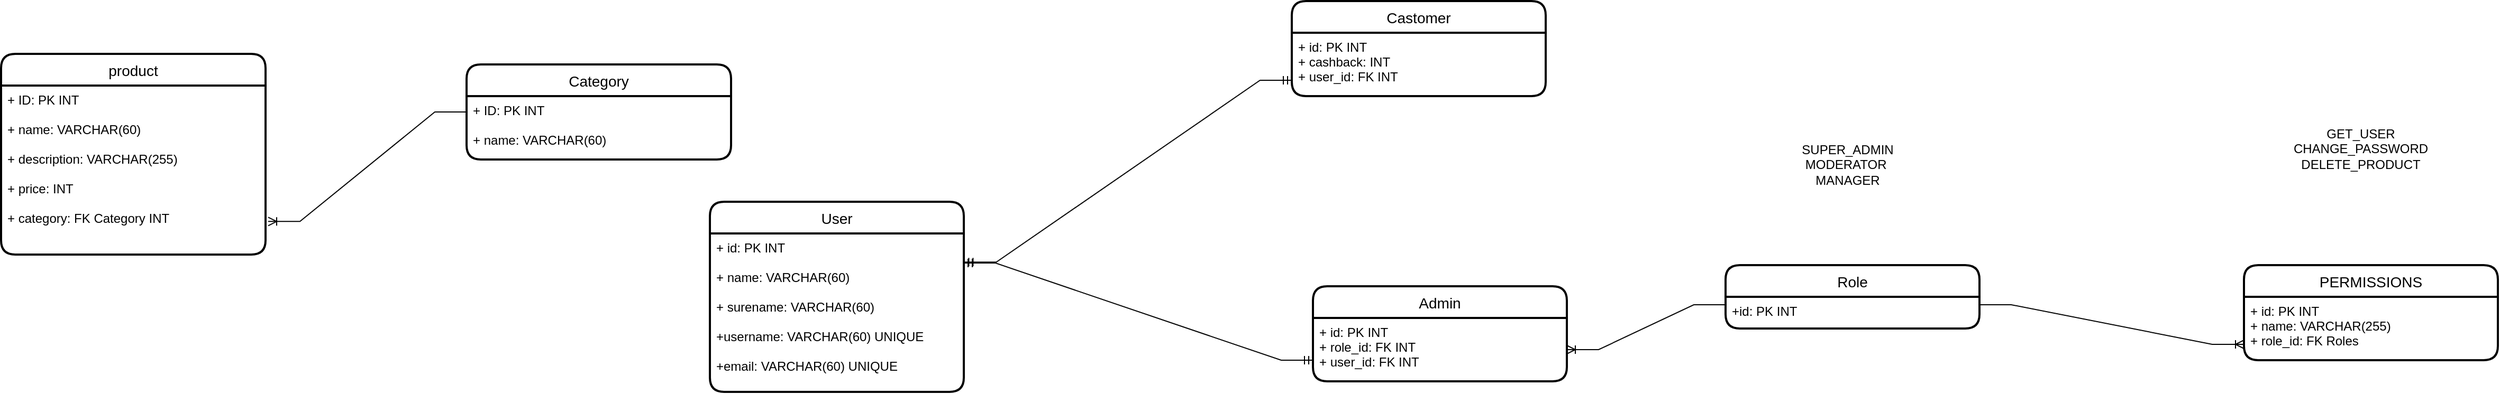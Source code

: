 <mxfile version="20.8.20" type="github"><diagram id="R2lEEEUBdFMjLlhIrx00" name="Page-1"><mxGraphModel dx="2333" dy="1273" grid="1" gridSize="10" guides="1" tooltips="1" connect="1" arrows="1" fold="1" page="1" pageScale="1" pageWidth="3300" pageHeight="4681" math="0" shadow="0" extFonts="Permanent Marker^https://fonts.googleapis.com/css?family=Permanent+Marker"><root><mxCell id="0"/><mxCell id="1" parent="0"/><mxCell id="-waM-E4X2BjBsczaNnvx-1" value="product" style="swimlane;childLayout=stackLayout;horizontal=1;startSize=30;horizontalStack=0;rounded=1;fontSize=14;fontStyle=0;strokeWidth=2;resizeParent=0;resizeLast=1;shadow=0;dashed=0;align=center;" vertex="1" parent="1"><mxGeometry x="60" y="160" width="250" height="190" as="geometry"/></mxCell><mxCell id="-waM-E4X2BjBsczaNnvx-2" value="+ ID: PK INT&#10; &#10;+ name: VARCHAR(60) &#10;&#10;+ description: VARCHAR(255)&#10;&#10;+ price: INT&#10;&#10;+ category: FK Category INT&#10;&#10;" style="align=left;strokeColor=none;fillColor=none;spacingLeft=4;fontSize=12;verticalAlign=top;resizable=0;rotatable=0;part=1;" vertex="1" parent="-waM-E4X2BjBsczaNnvx-1"><mxGeometry y="30" width="250" height="160" as="geometry"/></mxCell><mxCell id="-waM-E4X2BjBsczaNnvx-3" value="Category" style="swimlane;childLayout=stackLayout;horizontal=1;startSize=30;horizontalStack=0;rounded=1;fontSize=14;fontStyle=0;strokeWidth=2;resizeParent=0;resizeLast=1;shadow=0;dashed=0;align=center;" vertex="1" parent="1"><mxGeometry x="500" y="170" width="250" height="90" as="geometry"/></mxCell><mxCell id="-waM-E4X2BjBsczaNnvx-4" value="+ ID: PK INT&#10; &#10;+ name: VARCHAR(60) &#10;&#10;" style="align=left;strokeColor=none;fillColor=none;spacingLeft=4;fontSize=12;verticalAlign=top;resizable=0;rotatable=0;part=1;" vertex="1" parent="-waM-E4X2BjBsczaNnvx-3"><mxGeometry y="30" width="250" height="60" as="geometry"/></mxCell><mxCell id="-waM-E4X2BjBsczaNnvx-7" value="" style="edgeStyle=entityRelationEdgeStyle;fontSize=12;html=1;endArrow=ERoneToMany;rounded=0;exitX=0;exitY=0.25;exitDx=0;exitDy=0;entryX=1.01;entryY=0.804;entryDx=0;entryDy=0;entryPerimeter=0;" edge="1" parent="1" source="-waM-E4X2BjBsczaNnvx-4" target="-waM-E4X2BjBsczaNnvx-2"><mxGeometry width="100" height="100" relative="1" as="geometry"><mxPoint x="380" y="400" as="sourcePoint"/><mxPoint x="380" y="321" as="targetPoint"/></mxGeometry></mxCell><mxCell id="-waM-E4X2BjBsczaNnvx-8" value="User" style="swimlane;childLayout=stackLayout;horizontal=1;startSize=30;horizontalStack=0;rounded=1;fontSize=14;fontStyle=0;strokeWidth=2;resizeParent=0;resizeLast=1;shadow=0;dashed=0;align=center;" vertex="1" parent="1"><mxGeometry x="730" y="300" width="240" height="180" as="geometry"/></mxCell><mxCell id="-waM-E4X2BjBsczaNnvx-9" value="+ id: PK INT &#10;&#10;+ name: VARCHAR(60)&#10;&#10;+ surename: VARCHAR(60)&#10;&#10;+username: VARCHAR(60) UNIQUE&#10;&#10;+email: VARCHAR(60) UNIQUE" style="align=left;strokeColor=none;fillColor=none;spacingLeft=4;fontSize=12;verticalAlign=top;resizable=0;rotatable=0;part=1;" vertex="1" parent="-waM-E4X2BjBsczaNnvx-8"><mxGeometry y="30" width="240" height="150" as="geometry"/></mxCell><mxCell id="-waM-E4X2BjBsczaNnvx-10" value="Castomer" style="swimlane;childLayout=stackLayout;horizontal=1;startSize=30;horizontalStack=0;rounded=1;fontSize=14;fontStyle=0;strokeWidth=2;resizeParent=0;resizeLast=1;shadow=0;dashed=0;align=center;" vertex="1" parent="1"><mxGeometry x="1280" y="110" width="240" height="90" as="geometry"/></mxCell><mxCell id="-waM-E4X2BjBsczaNnvx-11" value="+ id: PK INT&#10;+ cashback: INT&#10;+ user_id: FK INT  " style="align=left;strokeColor=none;fillColor=none;spacingLeft=4;fontSize=12;verticalAlign=top;resizable=0;rotatable=0;part=1;" vertex="1" parent="-waM-E4X2BjBsczaNnvx-10"><mxGeometry y="30" width="240" height="60" as="geometry"/></mxCell><mxCell id="-waM-E4X2BjBsczaNnvx-14" value="" style="edgeStyle=entityRelationEdgeStyle;fontSize=12;html=1;endArrow=ERmandOne;startArrow=ERmandOne;rounded=0;exitX=1.003;exitY=0.181;exitDx=0;exitDy=0;exitPerimeter=0;entryX=0;entryY=0.75;entryDx=0;entryDy=0;" edge="1" parent="1" source="-waM-E4X2BjBsczaNnvx-9" target="-waM-E4X2BjBsczaNnvx-11"><mxGeometry width="100" height="100" relative="1" as="geometry"><mxPoint x="1020" y="410" as="sourcePoint"/><mxPoint x="1120" y="310" as="targetPoint"/></mxGeometry></mxCell><mxCell id="-waM-E4X2BjBsczaNnvx-17" value="Admin" style="swimlane;childLayout=stackLayout;horizontal=1;startSize=30;horizontalStack=0;rounded=1;fontSize=14;fontStyle=0;strokeWidth=2;resizeParent=0;resizeLast=1;shadow=0;dashed=0;align=center;" vertex="1" parent="1"><mxGeometry x="1300" y="380" width="240" height="90" as="geometry"/></mxCell><mxCell id="-waM-E4X2BjBsczaNnvx-18" value="+ id: PK INT&#10;+ role_id: FK INT&#10;+ user_id: FK INT  " style="align=left;strokeColor=none;fillColor=none;spacingLeft=4;fontSize=12;verticalAlign=top;resizable=0;rotatable=0;part=1;" vertex="1" parent="-waM-E4X2BjBsczaNnvx-17"><mxGeometry y="30" width="240" height="60" as="geometry"/></mxCell><mxCell id="-waM-E4X2BjBsczaNnvx-19" value="" style="edgeStyle=entityRelationEdgeStyle;fontSize=12;html=1;endArrow=ERmandOne;startArrow=ERmandOne;rounded=0;exitX=1;exitY=0.187;exitDx=0;exitDy=0;exitPerimeter=0;entryX=0;entryY=0.667;entryDx=0;entryDy=0;entryPerimeter=0;" edge="1" parent="1" source="-waM-E4X2BjBsczaNnvx-9" target="-waM-E4X2BjBsczaNnvx-18"><mxGeometry width="100" height="100" relative="1" as="geometry"><mxPoint x="980" y="360" as="sourcePoint"/><mxPoint x="1290" y="450" as="targetPoint"/></mxGeometry></mxCell><mxCell id="-waM-E4X2BjBsczaNnvx-20" value="Role" style="swimlane;childLayout=stackLayout;horizontal=1;startSize=30;horizontalStack=0;rounded=1;fontSize=14;fontStyle=0;strokeWidth=2;resizeParent=0;resizeLast=1;shadow=0;dashed=0;align=center;" vertex="1" parent="1"><mxGeometry x="1690" y="360" width="240" height="60" as="geometry"/></mxCell><mxCell id="-waM-E4X2BjBsczaNnvx-21" value="+id: PK INT " style="align=left;strokeColor=none;fillColor=none;spacingLeft=4;fontSize=12;verticalAlign=top;resizable=0;rotatable=0;part=1;" vertex="1" parent="-waM-E4X2BjBsczaNnvx-20"><mxGeometry y="30" width="240" height="30" as="geometry"/></mxCell><mxCell id="-waM-E4X2BjBsczaNnvx-22" value="SUPER_ADMIN&lt;br&gt;MODERATOR&amp;nbsp;&lt;br&gt;MANAGER" style="text;html=1;align=center;verticalAlign=middle;resizable=0;points=[];autosize=1;strokeColor=none;fillColor=none;" vertex="1" parent="1"><mxGeometry x="1750" y="235" width="110" height="60" as="geometry"/></mxCell><mxCell id="-waM-E4X2BjBsczaNnvx-24" value="" style="edgeStyle=entityRelationEdgeStyle;fontSize=12;html=1;endArrow=ERoneToMany;rounded=0;entryX=1;entryY=0.5;entryDx=0;entryDy=0;exitX=0;exitY=0.25;exitDx=0;exitDy=0;" edge="1" parent="1" source="-waM-E4X2BjBsczaNnvx-21" target="-waM-E4X2BjBsczaNnvx-18"><mxGeometry width="100" height="100" relative="1" as="geometry"><mxPoint x="1600" y="340" as="sourcePoint"/><mxPoint x="1700" y="240" as="targetPoint"/></mxGeometry></mxCell><mxCell id="-waM-E4X2BjBsczaNnvx-25" value="PERMISSIONS" style="swimlane;childLayout=stackLayout;horizontal=1;startSize=30;horizontalStack=0;rounded=1;fontSize=14;fontStyle=0;strokeWidth=2;resizeParent=0;resizeLast=1;shadow=0;dashed=0;align=center;" vertex="1" parent="1"><mxGeometry x="2180" y="360" width="240" height="90" as="geometry"/></mxCell><mxCell id="-waM-E4X2BjBsczaNnvx-26" value="+ id: PK INT&#10;+ name: VARCHAR(255)&#10;+ role_id: FK Roles" style="align=left;strokeColor=none;fillColor=none;spacingLeft=4;fontSize=12;verticalAlign=top;resizable=0;rotatable=0;part=1;" vertex="1" parent="-waM-E4X2BjBsczaNnvx-25"><mxGeometry y="30" width="240" height="60" as="geometry"/></mxCell><mxCell id="-waM-E4X2BjBsczaNnvx-27" value="GET_USER&lt;br&gt;CHANGE_PASSWORD&lt;br&gt;DELETE_PRODUCT&lt;br&gt;" style="text;html=1;align=center;verticalAlign=middle;resizable=0;points=[];autosize=1;strokeColor=none;fillColor=none;" vertex="1" parent="1"><mxGeometry x="2215" y="220" width="150" height="60" as="geometry"/></mxCell><mxCell id="-waM-E4X2BjBsczaNnvx-28" value="" style="edgeStyle=entityRelationEdgeStyle;fontSize=12;html=1;endArrow=ERoneToMany;rounded=0;entryX=0;entryY=0.75;entryDx=0;entryDy=0;exitX=1;exitY=0.25;exitDx=0;exitDy=0;" edge="1" parent="1" source="-waM-E4X2BjBsczaNnvx-21" target="-waM-E4X2BjBsczaNnvx-26"><mxGeometry width="100" height="100" relative="1" as="geometry"><mxPoint x="2300" y="580" as="sourcePoint"/><mxPoint x="2400" y="480" as="targetPoint"/></mxGeometry></mxCell></root></mxGraphModel></diagram></mxfile>